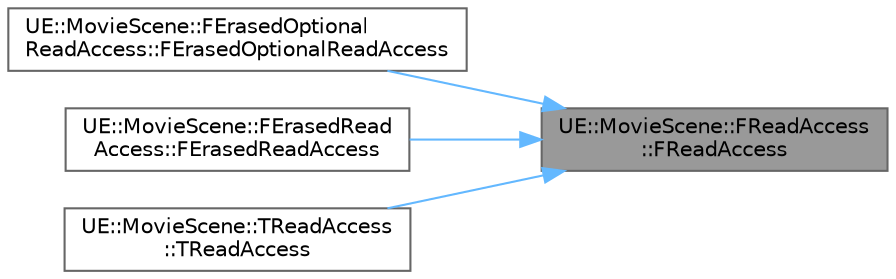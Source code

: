 digraph "UE::MovieScene::FReadAccess::FReadAccess"
{
 // INTERACTIVE_SVG=YES
 // LATEX_PDF_SIZE
  bgcolor="transparent";
  edge [fontname=Helvetica,fontsize=10,labelfontname=Helvetica,labelfontsize=10];
  node [fontname=Helvetica,fontsize=10,shape=box,height=0.2,width=0.4];
  rankdir="RL";
  Node1 [id="Node000001",label="UE::MovieScene::FReadAccess\l::FReadAccess",height=0.2,width=0.4,color="gray40", fillcolor="grey60", style="filled", fontcolor="black",tooltip=" "];
  Node1 -> Node2 [id="edge1_Node000001_Node000002",dir="back",color="steelblue1",style="solid",tooltip=" "];
  Node2 [id="Node000002",label="UE::MovieScene::FErasedOptional\lReadAccess::FErasedOptionalReadAccess",height=0.2,width=0.4,color="grey40", fillcolor="white", style="filled",URL="$d8/dfd/structUE_1_1MovieScene_1_1FErasedOptionalReadAccess.html#a06d7408f8b59dd83cc4dbc5f2b3f6b93",tooltip=" "];
  Node1 -> Node3 [id="edge2_Node000001_Node000003",dir="back",color="steelblue1",style="solid",tooltip=" "];
  Node3 [id="Node000003",label="UE::MovieScene::FErasedRead\lAccess::FErasedReadAccess",height=0.2,width=0.4,color="grey40", fillcolor="white", style="filled",URL="$d0/d4b/structUE_1_1MovieScene_1_1FErasedReadAccess.html#af1bc9b89abbc8acfb02beba691efc0f5",tooltip=" "];
  Node1 -> Node4 [id="edge3_Node000001_Node000004",dir="back",color="steelblue1",style="solid",tooltip=" "];
  Node4 [id="Node000004",label="UE::MovieScene::TReadAccess\l::TReadAccess",height=0.2,width=0.4,color="grey40", fillcolor="white", style="filled",URL="$d3/d53/structUE_1_1MovieScene_1_1TReadAccess.html#a68bec0e9525f3169d7fed2d7175bf37c",tooltip=" "];
}
